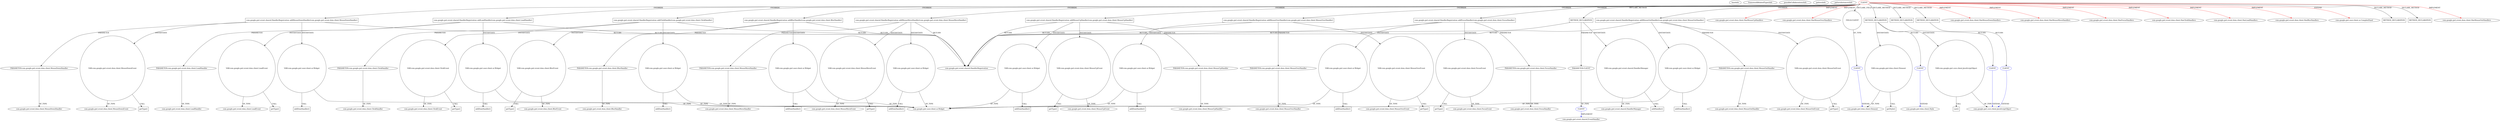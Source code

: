 digraph {
baseInfo[graphId=617,category="pattern",isAnonymous=false,possibleRelation=true]
frameworkRelatedTypesInfo[0="com.google.gwt.event.dom.client.HasClickHandlers",1="com.google.gwt.event.dom.client.HasBlurHandlers",2="com.google.gwt.event.dom.client.HasMouseDownHandlers",3="com.google.gwt.event.dom.client.HasMouseOutHandlers",4="com.google.gwt.event.dom.client.HasMouseOverHandlers",5="com.google.gwt.event.dom.client.HasMouseUpHandlers",6="com.google.gwt.user.client.ui.ComplexPanel",7="com.google.gwt.event.dom.client.HasMouseMoveHandlers",8="com.google.gwt.event.dom.client.HasLoadHandlers",9="com.google.gwt.event.dom.client.HasFocusHandlers"]
possibleCollaborationsInfo[0="617~PARAMETER_TYPE_DECLARATION-CLIENT_METHOD_DECLARATION-~com.google.gwt.event.dom.client.HasClickHandlers com.google.gwt.event.dom.client.HasBlurHandlers com.google.gwt.event.dom.client.HasMouseDownHandlers com.google.gwt.event.dom.client.HasMouseOutHandlers com.google.gwt.event.dom.client.HasMouseOverHandlers com.google.gwt.event.dom.client.HasMouseUpHandlers com.google.gwt.user.client.ui.ComplexPanel com.google.gwt.event.dom.client.HasMouseMoveHandlers com.google.gwt.event.dom.client.HasLoadHandlers com.google.gwt.event.dom.client.HasFocusHandlers ~com.google.gwt.event.shared.EventHandler ~false~false",1="617~RETURN_TYPE_DECLARATION-CLIENT_METHOD_DECLARATION-~com.google.gwt.event.dom.client.HasClickHandlers com.google.gwt.event.dom.client.HasBlurHandlers com.google.gwt.event.dom.client.HasMouseDownHandlers com.google.gwt.event.dom.client.HasMouseOutHandlers com.google.gwt.event.dom.client.HasMouseOverHandlers com.google.gwt.event.dom.client.HasMouseUpHandlers com.google.gwt.user.client.ui.ComplexPanel com.google.gwt.event.dom.client.HasMouseMoveHandlers com.google.gwt.event.dom.client.HasLoadHandlers com.google.gwt.event.dom.client.HasFocusHandlers ~com.google.gwt.dom.client.Style ~false~false",2="617~FIELD_TYPE_DECLARATION-~com.google.gwt.event.dom.client.HasClickHandlers com.google.gwt.event.dom.client.HasBlurHandlers com.google.gwt.event.dom.client.HasMouseDownHandlers com.google.gwt.event.dom.client.HasMouseOutHandlers com.google.gwt.event.dom.client.HasMouseOverHandlers com.google.gwt.event.dom.client.HasMouseUpHandlers com.google.gwt.user.client.ui.ComplexPanel com.google.gwt.event.dom.client.HasMouseMoveHandlers com.google.gwt.event.dom.client.HasLoadHandlers com.google.gwt.event.dom.client.HasFocusHandlers ~com.google.gwt.dom.client.Element ~false~false",3="617~RETURN_TYPE_DECLARATION-CLIENT_METHOD_DECLARATION-~com.google.gwt.event.dom.client.HasClickHandlers com.google.gwt.event.dom.client.HasBlurHandlers com.google.gwt.event.dom.client.HasMouseDownHandlers com.google.gwt.event.dom.client.HasMouseOutHandlers com.google.gwt.event.dom.client.HasMouseOverHandlers com.google.gwt.event.dom.client.HasMouseUpHandlers com.google.gwt.user.client.ui.ComplexPanel com.google.gwt.event.dom.client.HasMouseMoveHandlers com.google.gwt.event.dom.client.HasLoadHandlers com.google.gwt.event.dom.client.HasFocusHandlers ~com.google.gwt.core.client.JavaScriptObject ~false~false",4="617~RETURN_TYPE_DECLARATION-CLIENT_METHOD_DECLARATION-~com.google.gwt.event.dom.client.HasClickHandlers com.google.gwt.event.dom.client.HasBlurHandlers com.google.gwt.event.dom.client.HasMouseDownHandlers com.google.gwt.event.dom.client.HasMouseOutHandlers com.google.gwt.event.dom.client.HasMouseOverHandlers com.google.gwt.event.dom.client.HasMouseUpHandlers com.google.gwt.user.client.ui.ComplexPanel com.google.gwt.event.dom.client.HasMouseMoveHandlers com.google.gwt.event.dom.client.HasLoadHandlers com.google.gwt.event.dom.client.HasFocusHandlers ~com.google.gwt.core.client.JavaScriptObject ~false~false"]
patternInfo[frequency=3.0,patternRootClient=0]
patternInstancesInfo[0="mguiral-GwtSvgLib~/mguiral-GwtSvgLib/GwtSvgLib-master/src/gwt/html5/svg/client/user/ui/SVGSymbolWidget.java~SVGSymbolWidget~3998",1="mguiral-GwtSvgLib~/mguiral-GwtSvgLib/GwtSvgLib-master/src/gwt/html5/svg/client/user/ui/SVGGraphicalWidget.java~SVGGraphicalWidget~3974",2="mguiral-GwtSvgLib~/mguiral-GwtSvgLib/GwtSvgLib-master/src/gwt/html5/svg/client/user/ui/SVGSwitchWidget.java~SVGSwitchWidget~4001"]
47[label="com.google.gwt.event.dom.client.MouseDownHandler",vertexType="FRAMEWORK_INTERFACE_TYPE",isFrameworkType=false]
46[label="PARAMETER:com.google.gwt.event.dom.client.MouseDownHandler",vertexType="PARAMETER_DECLARATION",isFrameworkType=false]
44[label="com.google.gwt.event.shared.HandlerRegistration addMouseDownHandler(com.google.gwt.event.dom.client.MouseDownHandler)",vertexType="OVERRIDING_METHOD_DECLARATION",isFrameworkType=false,shape=box]
0[label="CLIENT",vertexType="ROOT_CLIENT_CLASS_DECLARATION",isFrameworkType=false,color=red]
6[label="com.google.gwt.event.dom.client.HasMouseUpHandlers",vertexType="FRAMEWORK_INTERFACE_TYPE",isFrameworkType=false]
7[label="com.google.gwt.event.dom.client.HasMouseOverHandlers",vertexType="FRAMEWORK_INTERFACE_TYPE",isFrameworkType=false]
11[label="FIELD:CLIENT",vertexType="FIELD_DECLARATION",isFrameworkType=false,shape=circle]
94[label="com.google.gwt.event.shared.HandlerRegistration addLoadHandler(com.google.gwt.event.dom.client.LoadHandler)",vertexType="OVERRIDING_METHOD_DECLARATION",isFrameworkType=false,shape=box]
34[label="com.google.gwt.event.shared.HandlerRegistration addClickHandler(com.google.gwt.event.dom.client.ClickHandler)",vertexType="OVERRIDING_METHOD_DECLARATION",isFrameworkType=false,shape=box]
41[label="VAR:com.google.gwt.event.dom.client.ClickEvent",vertexType="VARIABLE_EXPRESION",isFrameworkType=false,shape=circle]
43[label="com.google.gwt.event.dom.client.ClickEvent",vertexType="FRAMEWORK_CLASS_TYPE",isFrameworkType=false]
42[label="getType()",vertexType="INSIDE_CALL",isFrameworkType=false,shape=box]
36[label="PARAMETER:com.google.gwt.event.dom.client.ClickHandler",vertexType="PARAMETER_DECLARATION",isFrameworkType=false]
37[label="com.google.gwt.event.dom.client.ClickHandler",vertexType="FRAMEWORK_INTERFACE_TYPE",isFrameworkType=false]
5[label="com.google.gwt.event.dom.client.HasMouseDownHandlers",vertexType="FRAMEWORK_INTERFACE_TYPE",isFrameworkType=false]
8[label="com.google.gwt.event.dom.client.HasMouseMoveHandlers",vertexType="FRAMEWORK_INTERFACE_TYPE",isFrameworkType=false]
2[label="com.google.gwt.event.dom.client.HasFocusHandlers",vertexType="FRAMEWORK_INTERFACE_TYPE",isFrameworkType=false]
4[label="com.google.gwt.event.dom.client.HasClickHandlers",vertexType="FRAMEWORK_INTERFACE_TYPE",isFrameworkType=false]
10[label="com.google.gwt.event.dom.client.HasLoadHandlers",vertexType="FRAMEWORK_INTERFACE_TYPE",isFrameworkType=false]
3[label="com.google.gwt.event.dom.client.HasBlurHandlers",vertexType="FRAMEWORK_INTERFACE_TYPE",isFrameworkType=false]
98[label="VAR:com.google.gwt.user.client.ui.Widget",vertexType="VARIABLE_EXPRESION",isFrameworkType=false,shape=circle]
99[label="addDomHandler()",vertexType="INSIDE_CALL",isFrameworkType=false,shape=box]
24[label="com.google.gwt.event.shared.HandlerRegistration addBlurHandler(com.google.gwt.event.dom.client.BlurHandler)",vertexType="OVERRIDING_METHOD_DECLARATION",isFrameworkType=false,shape=box]
48[label="VAR:com.google.gwt.user.client.ui.Widget",vertexType="VARIABLE_EXPRESION",isFrameworkType=false,shape=circle]
49[label="addDomHandler()",vertexType="INSIDE_CALL",isFrameworkType=false,shape=box]
38[label="VAR:com.google.gwt.user.client.ui.Widget",vertexType="VARIABLE_EXPRESION",isFrameworkType=false,shape=circle]
39[label="addDomHandler()",vertexType="INSIDE_CALL",isFrameworkType=false,shape=box]
28[label="VAR:com.google.gwt.user.client.ui.Widget",vertexType="VARIABLE_EXPRESION",isFrameworkType=false,shape=circle]
29[label="addDomHandler()",vertexType="INSIDE_CALL",isFrameworkType=false,shape=box]
74[label="com.google.gwt.event.shared.HandlerRegistration addMouseMoveHandler(com.google.gwt.event.dom.client.MouseMoveHandler)",vertexType="OVERRIDING_METHOD_DECLARATION",isFrameworkType=false,shape=box]
76[label="PARAMETER:com.google.gwt.event.dom.client.MouseMoveHandler",vertexType="PARAMETER_DECLARATION",isFrameworkType=false]
77[label="com.google.gwt.event.dom.client.MouseMoveHandler",vertexType="FRAMEWORK_INTERFACE_TYPE",isFrameworkType=false]
78[label="VAR:com.google.gwt.user.client.ui.Widget",vertexType="VARIABLE_EXPRESION",isFrameworkType=false,shape=circle]
79[label="addDomHandler()",vertexType="INSIDE_CALL",isFrameworkType=false,shape=box]
54[label="com.google.gwt.event.shared.HandlerRegistration addMouseUpHandler(com.google.gwt.event.dom.client.MouseUpHandler)",vertexType="OVERRIDING_METHOD_DECLARATION",isFrameworkType=false,shape=box]
56[label="PARAMETER:com.google.gwt.event.dom.client.MouseUpHandler",vertexType="PARAMETER_DECLARATION",isFrameworkType=false]
57[label="com.google.gwt.event.dom.client.MouseUpHandler",vertexType="FRAMEWORK_INTERFACE_TYPE",isFrameworkType=false]
58[label="VAR:com.google.gwt.user.client.ui.Widget",vertexType="VARIABLE_EXPRESION",isFrameworkType=false,shape=circle]
59[label="addDomHandler()",vertexType="INSIDE_CALL",isFrameworkType=false,shape=box]
61[label="VAR:com.google.gwt.event.dom.client.MouseUpEvent",vertexType="VARIABLE_EXPRESION",isFrameworkType=false,shape=circle]
63[label="com.google.gwt.event.dom.client.MouseUpEvent",vertexType="FRAMEWORK_CLASS_TYPE",isFrameworkType=false]
62[label="getType()",vertexType="INSIDE_CALL",isFrameworkType=false,shape=box]
1[label="com.google.gwt.user.client.ui.ComplexPanel",vertexType="FRAMEWORK_CLASS_TYPE",isFrameworkType=false]
117[label="METHOD_DECLARATION",vertexType="CLIENT_METHOD_DECLARATION",isFrameworkType=false,shape=box]
123[label="VAR:com.google.gwt.dom.client.Element",vertexType="VARIABLE_EXPRESION",isFrameworkType=false,shape=circle]
120[label="VAR:com.google.gwt.core.client.JavaScriptObject",vertexType="VARIABLE_EXPRESION",isFrameworkType=false,shape=circle]
149[label="METHOD_DECLARATION",vertexType="CLIENT_METHOD_DECLARATION",isFrameworkType=false,shape=box]
154[label="VAR:com.google.gwt.event.shared.HandlerManager",vertexType="VARIABLE_EXPRESION",isFrameworkType=false,shape=circle]
155[label="addHandler()",vertexType="INSIDE_CALL",isFrameworkType=false,shape=box]
156[label="com.google.gwt.event.shared.HandlerManager",vertexType="FRAMEWORK_CLASS_TYPE",isFrameworkType=false]
151[label="PARAMETER:CLIENT",vertexType="PARAMETER_DECLARATION",isFrameworkType=false]
144[label="METHOD_DECLARATION",vertexType="CLIENT_METHOD_DECLARATION",isFrameworkType=false,shape=box]
112[label="METHOD_DECLARATION",vertexType="CLIENT_METHOD_DECLARATION",isFrameworkType=false,shape=box]
126[label="METHOD_DECLARATION",vertexType="CLIENT_METHOD_DECLARATION",isFrameworkType=false,shape=box]
140[label="METHOD_DECLARATION",vertexType="CLIENT_METHOD_DECLARATION",isFrameworkType=false,shape=box]
9[label="com.google.gwt.event.dom.client.HasMouseOutHandlers",vertexType="FRAMEWORK_INTERFACE_TYPE",isFrameworkType=false]
64[label="com.google.gwt.event.shared.HandlerRegistration addMouseOverHandler(com.google.gwt.event.dom.client.MouseOverHandler)",vertexType="OVERRIDING_METHOD_DECLARATION",isFrameworkType=false,shape=box]
68[label="VAR:com.google.gwt.user.client.ui.Widget",vertexType="VARIABLE_EXPRESION",isFrameworkType=false,shape=circle]
69[label="addDomHandler()",vertexType="INSIDE_CALL",isFrameworkType=false,shape=box]
71[label="VAR:com.google.gwt.event.dom.client.MouseOverEvent",vertexType="VARIABLE_EXPRESION",isFrameworkType=false,shape=circle]
72[label="getType()",vertexType="INSIDE_CALL",isFrameworkType=false,shape=box]
73[label="com.google.gwt.event.dom.client.MouseOverEvent",vertexType="FRAMEWORK_CLASS_TYPE",isFrameworkType=false]
31[label="VAR:com.google.gwt.event.dom.client.BlurEvent",vertexType="VARIABLE_EXPRESION",isFrameworkType=false,shape=circle]
32[label="getType()",vertexType="INSIDE_CALL",isFrameworkType=false,shape=box]
33[label="com.google.gwt.event.dom.client.BlurEvent",vertexType="FRAMEWORK_CLASS_TYPE",isFrameworkType=false]
101[label="VAR:com.google.gwt.event.dom.client.LoadEvent",vertexType="VARIABLE_EXPRESION",isFrameworkType=false,shape=circle]
102[label="getType()",vertexType="INSIDE_CALL",isFrameworkType=false,shape=box]
96[label="PARAMETER:com.google.gwt.event.dom.client.LoadHandler",vertexType="PARAMETER_DECLARATION",isFrameworkType=false]
97[label="com.google.gwt.event.dom.client.LoadHandler",vertexType="FRAMEWORK_INTERFACE_TYPE",isFrameworkType=false]
66[label="PARAMETER:com.google.gwt.event.dom.client.MouseOverHandler",vertexType="PARAMETER_DECLARATION",isFrameworkType=false]
67[label="com.google.gwt.event.dom.client.MouseOverHandler",vertexType="FRAMEWORK_INTERFACE_TYPE",isFrameworkType=false]
26[label="PARAMETER:com.google.gwt.event.dom.client.BlurHandler",vertexType="PARAMETER_DECLARATION",isFrameworkType=false]
27[label="com.google.gwt.event.dom.client.BlurHandler",vertexType="FRAMEWORK_INTERFACE_TYPE",isFrameworkType=false]
15[label="com.google.gwt.event.shared.HandlerRegistration",vertexType="FRAMEWORK_INTERFACE_TYPE",isFrameworkType=false]
103[label="com.google.gwt.event.dom.client.LoadEvent",vertexType="FRAMEWORK_CLASS_TYPE",isFrameworkType=false]
81[label="VAR:com.google.gwt.event.dom.client.MouseMoveEvent",vertexType="VARIABLE_EXPRESION",isFrameworkType=false,shape=circle]
82[label="getType()",vertexType="INSIDE_CALL",isFrameworkType=false,shape=box]
124[label="getStyle()",vertexType="INSIDE_CALL",isFrameworkType=false,shape=box]
83[label="com.google.gwt.event.dom.client.MouseMoveEvent",vertexType="FRAMEWORK_CLASS_TYPE",isFrameworkType=false]
14[label="com.google.gwt.event.shared.HandlerRegistration addFocusHandler(com.google.gwt.event.dom.client.FocusHandler)",vertexType="OVERRIDING_METHOD_DECLARATION",isFrameworkType=false,shape=box]
18[label="VAR:com.google.gwt.user.client.ui.Widget",vertexType="VARIABLE_EXPRESION",isFrameworkType=false,shape=circle]
16[label="PARAMETER:com.google.gwt.event.dom.client.FocusHandler",vertexType="PARAMETER_DECLARATION",isFrameworkType=false]
19[label="addDomHandler()",vertexType="INSIDE_CALL",isFrameworkType=false,shape=box]
17[label="com.google.gwt.event.dom.client.FocusHandler",vertexType="FRAMEWORK_INTERFACE_TYPE",isFrameworkType=false]
114[label="com.google.gwt.core.client.JavaScriptObject",vertexType="FRAMEWORK_CLASS_TYPE",isFrameworkType=false]
121[label="cast()",vertexType="INSIDE_CALL",isFrameworkType=false,shape=box]
21[label="VAR:com.google.gwt.event.dom.client.FocusEvent",vertexType="VARIABLE_EXPRESION",isFrameworkType=false,shape=circle]
22[label="getType()",vertexType="INSIDE_CALL",isFrameworkType=false,shape=box]
23[label="com.google.gwt.event.dom.client.FocusEvent",vertexType="FRAMEWORK_CLASS_TYPE",isFrameworkType=false]
20[label="com.google.gwt.user.client.ui.Widget",vertexType="FRAMEWORK_CLASS_TYPE",isFrameworkType=false]
88[label="VAR:com.google.gwt.user.client.ui.Widget",vertexType="VARIABLE_EXPRESION",isFrameworkType=false,shape=circle]
89[label="addDomHandler()",vertexType="INSIDE_CALL",isFrameworkType=false,shape=box]
51[label="VAR:com.google.gwt.event.dom.client.MouseDownEvent",vertexType="VARIABLE_EXPRESION",isFrameworkType=false,shape=circle]
53[label="com.google.gwt.event.dom.client.MouseDownEvent",vertexType="FRAMEWORK_CLASS_TYPE",isFrameworkType=false]
52[label="getType()",vertexType="INSIDE_CALL",isFrameworkType=false,shape=box]
84[label="com.google.gwt.event.shared.HandlerRegistration addMouseOutHandler(com.google.gwt.event.dom.client.MouseOutHandler)",vertexType="OVERRIDING_METHOD_DECLARATION",isFrameworkType=false,shape=box]
91[label="VAR:com.google.gwt.event.dom.client.MouseOutEvent",vertexType="VARIABLE_EXPRESION",isFrameworkType=false,shape=circle]
93[label="com.google.gwt.event.dom.client.MouseOutEvent",vertexType="FRAMEWORK_CLASS_TYPE",isFrameworkType=false]
92[label="getType()",vertexType="INSIDE_CALL",isFrameworkType=false,shape=box]
86[label="PARAMETER:com.google.gwt.event.dom.client.MouseOutHandler",vertexType="PARAMETER_DECLARATION",isFrameworkType=false]
87[label="com.google.gwt.event.dom.client.MouseOutHandler",vertexType="FRAMEWORK_INTERFACE_TYPE",isFrameworkType=false]
13[label="com.google.gwt.dom.client.Element",vertexType="FRAMEWORK_CLASS_TYPE",isFrameworkType=false]
152[label="CLIENT",vertexType="REFERENCE_CLIENT_CLASS_DECLARATION",isFrameworkType=false,color=blue]
153[label="com.google.gwt.event.shared.EventHandler",vertexType="FRAMEWORK_INTERFACE_TYPE",isFrameworkType=false]
118[label="CLIENT",vertexType="REFERENCE_CLIENT_CLASS_DECLARATION",isFrameworkType=false,color=blue]
119[label="com.google.gwt.dom.client.Style",vertexType="FRAMEWORK_CLASS_TYPE",isFrameworkType=false]
12[label="CLIENT",vertexType="REFERENCE_CLIENT_CLASS_DECLARATION",isFrameworkType=false,color=blue]
135[label="CLIENT",vertexType="REFERENCE_CLIENT_CLASS_DECLARATION",isFrameworkType=false,color=blue]
127[label="CLIENT",vertexType="REFERENCE_CLIENT_CLASS_DECLARATION",isFrameworkType=false,color=blue]
96->97[label="OF_TYPE"]
127->114[label="EXTEND",color=blue]
94->101[label="INSTANTIATE"]
61->63[label="OF_TYPE"]
84->86[label="PARAMETER"]
76->77[label="OF_TYPE"]
12->13[label="EXTEND",color=blue]
0->144[label="DECLARE_METHOD"]
86->87[label="OF_TYPE"]
94->98[label="INSTANTIATE"]
41->43[label="OF_TYPE"]
101->102[label="CALL"]
84->15[label="RETURN"]
0->4[label="IMPLEMENT",color=red]
78->20[label="OF_TYPE"]
0->140[label="DECLARE_METHOD"]
0->3[label="IMPLEMENT",color=red]
24->28[label="INSTANTIATE"]
117->120[label="INSTANTIATE"]
91->92[label="CALL"]
0->74[label="OVERRIDE"]
118->119[label="EXTEND",color=blue]
0->5[label="IMPLEMENT",color=red]
91->93[label="OF_TYPE"]
24->15[label="RETURN"]
123->124[label="CALL"]
0->9[label="IMPLEMENT",color=red]
84->91[label="INSTANTIATE"]
154->155[label="CALL"]
18->19[label="CALL"]
101->103[label="OF_TYPE"]
81->82[label="CALL"]
54->15[label="RETURN"]
31->32[label="CALL"]
11->12[label="OF_TYPE"]
14->16[label="PARAMETER"]
0->149[label="DECLARE_METHOD"]
0->94[label="OVERRIDE"]
117->118[label="RETURN"]
64->71[label="INSTANTIATE"]
41->42[label="CALL"]
88->89[label="CALL"]
56->57[label="OF_TYPE"]
0->7[label="IMPLEMENT",color=red]
48->49[label="CALL"]
38->39[label="CALL"]
24->26[label="PARAMETER"]
0->6[label="IMPLEMENT",color=red]
64->15[label="RETURN"]
21->22[label="CALL"]
46->47[label="OF_TYPE"]
16->17[label="OF_TYPE"]
149->15[label="RETURN"]
0->1[label="EXTEND",color=red]
0->24[label="OVERRIDE"]
54->61[label="INSTANTIATE"]
34->41[label="INSTANTIATE"]
123->13[label="OF_TYPE"]
48->20[label="OF_TYPE"]
94->15[label="RETURN"]
66->67[label="OF_TYPE"]
68->69[label="CALL"]
0->126[label="DECLARE_METHOD"]
28->29[label="CALL"]
54->58[label="INSTANTIATE"]
61->62[label="CALL"]
14->21[label="INSTANTIATE"]
58->59[label="CALL"]
68->20[label="OF_TYPE"]
0->11[label="DECLARE_FIELD"]
54->56[label="PARAMETER"]
36->37[label="OF_TYPE"]
0->8[label="IMPLEMENT",color=red]
74->15[label="RETURN"]
74->81[label="INSTANTIATE"]
117->123[label="INSTANTIATE"]
88->20[label="OF_TYPE"]
71->72[label="CALL"]
26->27[label="OF_TYPE"]
38->20[label="OF_TYPE"]
126->127[label="RETURN"]
28->20[label="OF_TYPE"]
34->38[label="INSTANTIATE"]
152->153[label="IMPLEMENT",color=blue]
154->156[label="OF_TYPE"]
0->54[label="OVERRIDE"]
120->114[label="OF_TYPE"]
44->48[label="INSTANTIATE"]
0->117[label="DECLARE_METHOD"]
0->10[label="IMPLEMENT",color=red]
120->121[label="CALL"]
44->46[label="PARAMETER"]
18->20[label="OF_TYPE"]
14->18[label="INSTANTIATE"]
81->83[label="OF_TYPE"]
24->31[label="INSTANTIATE"]
71->73[label="OF_TYPE"]
58->20[label="OF_TYPE"]
78->79[label="CALL"]
34->15[label="RETURN"]
64->68[label="INSTANTIATE"]
0->64[label="OVERRIDE"]
0->44[label="OVERRIDE"]
149->154[label="INSTANTIATE"]
74->78[label="INSTANTIATE"]
74->76[label="PARAMETER"]
21->23[label="OF_TYPE"]
98->20[label="OF_TYPE"]
0->2[label="IMPLEMENT",color=red]
144->135[label="RETURN"]
135->114[label="EXTEND",color=blue]
51->52[label="CALL"]
34->36[label="PARAMETER"]
44->51[label="INSTANTIATE"]
31->33[label="OF_TYPE"]
98->99[label="CALL"]
0->112[label="DECLARE_METHOD"]
0->34[label="OVERRIDE"]
44->15[label="RETURN"]
0->84[label="OVERRIDE"]
14->15[label="RETURN"]
151->152[label="OF_TYPE"]
64->66[label="PARAMETER"]
0->14[label="OVERRIDE"]
84->88[label="INSTANTIATE"]
149->151[label="PARAMETER"]
51->53[label="OF_TYPE"]
94->96[label="PARAMETER"]
}
